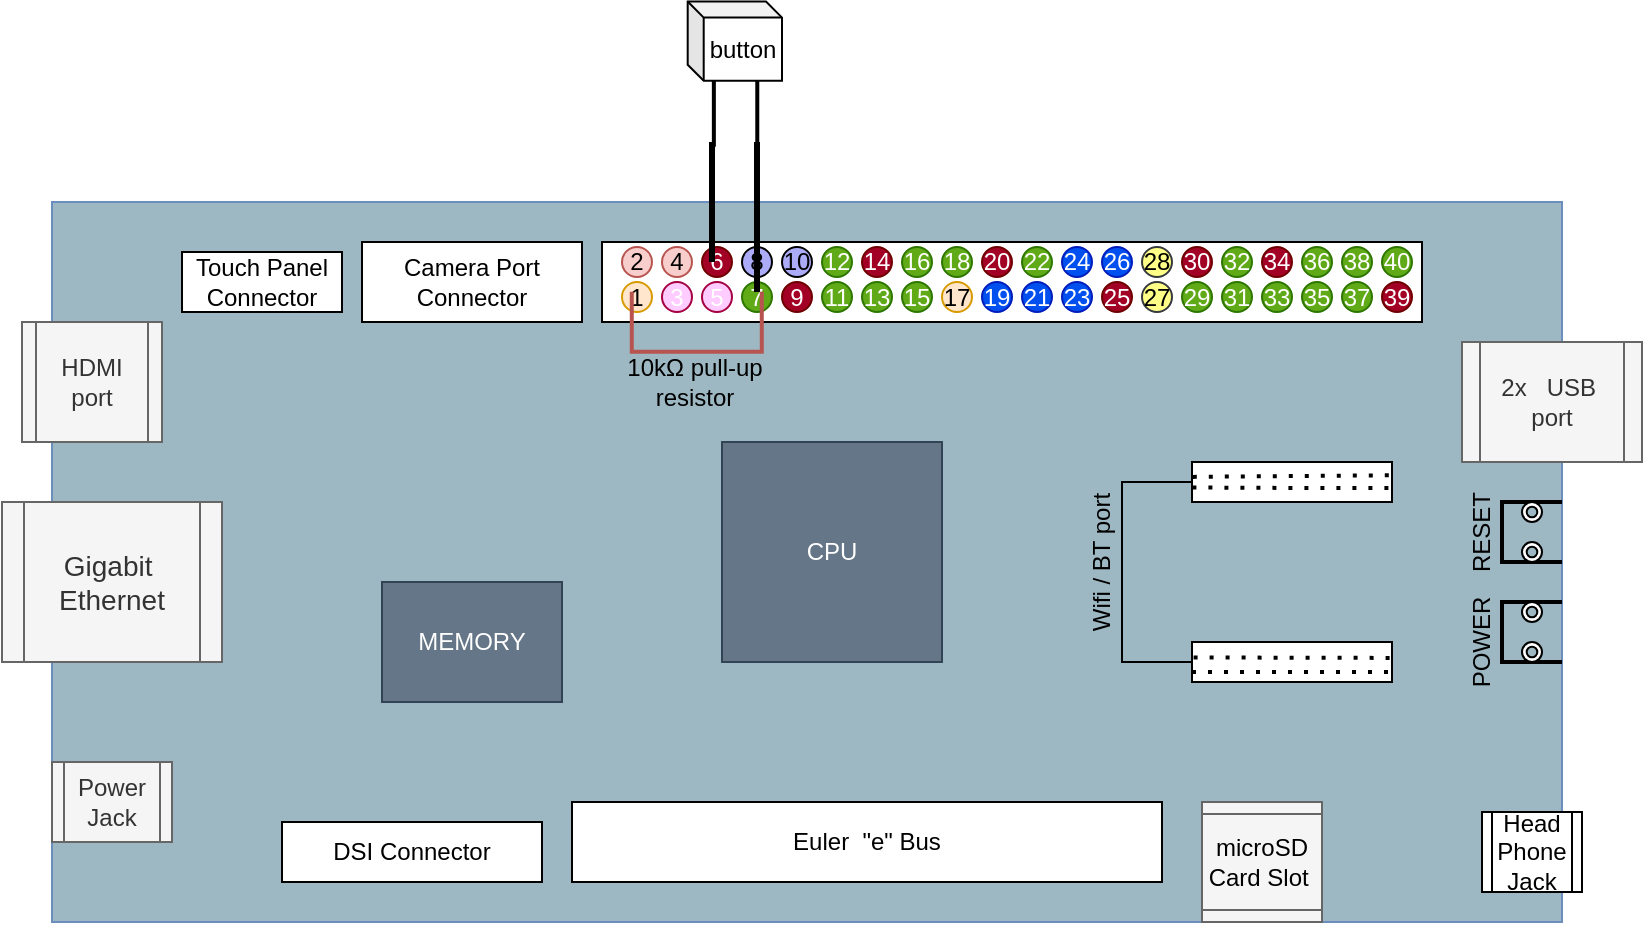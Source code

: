 <mxfile version="24.7.7">
  <diagram name="Sayfa -1" id="_t6wodr2yXOrah_Njx3o">
    <mxGraphModel dx="1098" dy="565" grid="1" gridSize="10" guides="1" tooltips="1" connect="1" arrows="1" fold="1" page="1" pageScale="1" pageWidth="700" pageHeight="1000" math="0" shadow="0">
      <root>
        <mxCell id="0" />
        <mxCell id="1" parent="0" />
        <mxCell id="fNrsDbKslxSLZxUMWyiI-1" value="" style="rounded=0;whiteSpace=wrap;html=1;fillColor=#9db8c3;strokeColor=#6c8ebf;fillStyle=auto;" parent="1" vertex="1">
          <mxGeometry x="345" y="220" width="755" height="360" as="geometry" />
        </mxCell>
        <mxCell id="fNrsDbKslxSLZxUMWyiI-4" value="CPU" style="rounded=0;whiteSpace=wrap;html=1;fillColor=#647687;fontColor=#ffffff;strokeColor=#314354;" parent="1" vertex="1">
          <mxGeometry x="680" y="340" width="110" height="110" as="geometry" />
        </mxCell>
        <mxCell id="fNrsDbKslxSLZxUMWyiI-5" value="MEMORY" style="rounded=0;whiteSpace=wrap;html=1;fillColor=#647687;fontColor=#ffffff;strokeColor=#314354;" parent="1" vertex="1">
          <mxGeometry x="510" y="410" width="90" height="60" as="geometry" />
        </mxCell>
        <mxCell id="fNrsDbKslxSLZxUMWyiI-8" value="&lt;font style=&quot;font-size: 14px;&quot;&gt;Gigabit&amp;nbsp;&lt;/font&gt;&lt;div style=&quot;font-size: 14px;&quot;&gt;&lt;font style=&quot;font-size: 14px;&quot;&gt;Ethernet&lt;/font&gt;&lt;/div&gt;" style="shape=process;whiteSpace=wrap;html=1;backgroundOutline=1;fillColor=#f5f5f5;fontColor=#333333;strokeColor=#666666;" parent="1" vertex="1">
          <mxGeometry x="320" y="370" width="110" height="80" as="geometry" />
        </mxCell>
        <mxCell id="AjazuvHJguhdtb-6_XPz-1" value="Power Jack" style="shape=process;whiteSpace=wrap;html=1;backgroundOutline=1;fillColor=#f5f5f5;fontColor=#333333;strokeColor=#666666;" vertex="1" parent="1">
          <mxGeometry x="345" y="500" width="60" height="40" as="geometry" />
        </mxCell>
        <mxCell id="AjazuvHJguhdtb-6_XPz-2" value="HDMI port" style="shape=process;whiteSpace=wrap;html=1;backgroundOutline=1;fillColor=#f5f5f5;fontColor=#333333;strokeColor=#666666;" vertex="1" parent="1">
          <mxGeometry x="330" y="280" width="70" height="60" as="geometry" />
        </mxCell>
        <mxCell id="AjazuvHJguhdtb-6_XPz-3" value="Touch Panel Connector" style="rounded=0;whiteSpace=wrap;html=1;" vertex="1" parent="1">
          <mxGeometry x="410" y="245" width="80" height="30" as="geometry" />
        </mxCell>
        <mxCell id="AjazuvHJguhdtb-6_XPz-4" value="Camera Port Connector" style="rounded=0;whiteSpace=wrap;html=1;" vertex="1" parent="1">
          <mxGeometry x="500" y="240" width="110" height="40" as="geometry" />
        </mxCell>
        <mxCell id="AjazuvHJguhdtb-6_XPz-5" value="" style="rounded=0;whiteSpace=wrap;html=1;" vertex="1" parent="1">
          <mxGeometry x="620" y="240" width="410" height="40" as="geometry" />
        </mxCell>
        <mxCell id="AjazuvHJguhdtb-6_XPz-6" value="2" style="ellipse;whiteSpace=wrap;html=1;aspect=fixed;fillColor=#f8cecc;strokeColor=#b85450;" vertex="1" parent="1">
          <mxGeometry x="630" y="242.5" width="15" height="15" as="geometry" />
        </mxCell>
        <mxCell id="AjazuvHJguhdtb-6_XPz-30" value="4" style="ellipse;whiteSpace=wrap;html=1;aspect=fixed;fillColor=#f8cecc;strokeColor=#b85450;" vertex="1" parent="1">
          <mxGeometry x="650" y="242.5" width="15" height="15" as="geometry" />
        </mxCell>
        <mxCell id="AjazuvHJguhdtb-6_XPz-31" value="6" style="ellipse;whiteSpace=wrap;html=1;aspect=fixed;fillColor=#a20025;fontColor=#ffffff;strokeColor=#6F0000;" vertex="1" parent="1">
          <mxGeometry x="670" y="242.5" width="15" height="15" as="geometry" />
        </mxCell>
        <mxCell id="AjazuvHJguhdtb-6_XPz-32" value="8" style="ellipse;whiteSpace=wrap;html=1;aspect=fixed;fillColor=#ababf7;" vertex="1" parent="1">
          <mxGeometry x="690" y="242.5" width="15" height="15" as="geometry" />
        </mxCell>
        <mxCell id="AjazuvHJguhdtb-6_XPz-33" value="10" style="ellipse;whiteSpace=wrap;html=1;aspect=fixed;fillColor=#ababf7;" vertex="1" parent="1">
          <mxGeometry x="710" y="242.5" width="15" height="15" as="geometry" />
        </mxCell>
        <mxCell id="AjazuvHJguhdtb-6_XPz-34" value="17" style="ellipse;whiteSpace=wrap;html=1;aspect=fixed;fillColor=#ffe6cc;strokeColor=#d79b00;" vertex="1" parent="1">
          <mxGeometry x="790" y="260" width="15" height="15" as="geometry" />
        </mxCell>
        <mxCell id="AjazuvHJguhdtb-6_XPz-35" value="11" style="ellipse;whiteSpace=wrap;html=1;aspect=fixed;fillColor=#60a917;fontColor=#ffffff;strokeColor=#2D7600;" vertex="1" parent="1">
          <mxGeometry x="730" y="260" width="15" height="15" as="geometry" />
        </mxCell>
        <mxCell id="AjazuvHJguhdtb-6_XPz-36" value="12" style="ellipse;whiteSpace=wrap;html=1;aspect=fixed;fillColor=#60a917;fontColor=#ffffff;strokeColor=#2D7600;" vertex="1" parent="1">
          <mxGeometry x="730" y="242.5" width="15" height="15" as="geometry" />
        </mxCell>
        <mxCell id="AjazuvHJguhdtb-6_XPz-37" value="13" style="ellipse;whiteSpace=wrap;html=1;aspect=fixed;fillColor=#60a917;fontColor=#ffffff;strokeColor=#2D7600;" vertex="1" parent="1">
          <mxGeometry x="750" y="260" width="15" height="15" as="geometry" />
        </mxCell>
        <mxCell id="AjazuvHJguhdtb-6_XPz-38" value="15" style="ellipse;whiteSpace=wrap;html=1;aspect=fixed;fillColor=#60a917;fontColor=#ffffff;strokeColor=#2D7600;" vertex="1" parent="1">
          <mxGeometry x="770" y="260" width="15" height="15" as="geometry" />
        </mxCell>
        <mxCell id="AjazuvHJguhdtb-6_XPz-39" value="1" style="ellipse;whiteSpace=wrap;html=1;aspect=fixed;fillColor=#ffe6cc;strokeColor=#d79b00;" vertex="1" parent="1">
          <mxGeometry x="630" y="260" width="15" height="15" as="geometry" />
        </mxCell>
        <mxCell id="AjazuvHJguhdtb-6_XPz-40" value="3" style="ellipse;whiteSpace=wrap;html=1;aspect=fixed;fillColor=#feccff;strokeColor=#A50040;fontColor=#ffffff;" vertex="1" parent="1">
          <mxGeometry x="650" y="260" width="15" height="15" as="geometry" />
        </mxCell>
        <mxCell id="AjazuvHJguhdtb-6_XPz-41" value="5" style="ellipse;whiteSpace=wrap;html=1;aspect=fixed;fillColor=#feccff;strokeColor=#A50040;fontColor=#ffffff;" vertex="1" parent="1">
          <mxGeometry x="670" y="260" width="15" height="15" as="geometry" />
        </mxCell>
        <mxCell id="AjazuvHJguhdtb-6_XPz-42" value="7" style="ellipse;whiteSpace=wrap;html=1;aspect=fixed;fillColor=#60a917;fontColor=#ffffff;strokeColor=#2D7600;" vertex="1" parent="1">
          <mxGeometry x="690" y="260" width="15" height="15" as="geometry" />
        </mxCell>
        <mxCell id="AjazuvHJguhdtb-6_XPz-43" value="9" style="ellipse;whiteSpace=wrap;html=1;aspect=fixed;fillColor=#a20025;fontColor=#ffffff;strokeColor=#6F0000;" vertex="1" parent="1">
          <mxGeometry x="710" y="260" width="15" height="15" as="geometry" />
        </mxCell>
        <mxCell id="AjazuvHJguhdtb-6_XPz-45" value="14" style="ellipse;whiteSpace=wrap;html=1;aspect=fixed;fillColor=#a20025;fontColor=#ffffff;strokeColor=#6F0000;" vertex="1" parent="1">
          <mxGeometry x="750" y="242.5" width="15" height="15" as="geometry" />
        </mxCell>
        <mxCell id="AjazuvHJguhdtb-6_XPz-46" value="18" style="ellipse;whiteSpace=wrap;html=1;aspect=fixed;fillColor=#60a917;fontColor=#ffffff;strokeColor=#2D7600;" vertex="1" parent="1">
          <mxGeometry x="790" y="242.5" width="15" height="15" as="geometry" />
        </mxCell>
        <mxCell id="AjazuvHJguhdtb-6_XPz-47" value="16" style="ellipse;whiteSpace=wrap;html=1;aspect=fixed;fillColor=#60a917;fontColor=#ffffff;strokeColor=#2D7600;" vertex="1" parent="1">
          <mxGeometry x="770" y="242.5" width="15" height="15" as="geometry" />
        </mxCell>
        <mxCell id="AjazuvHJguhdtb-6_XPz-48" value="20" style="ellipse;whiteSpace=wrap;html=1;aspect=fixed;fillColor=#a20025;fontColor=#ffffff;strokeColor=#6F0000;" vertex="1" parent="1">
          <mxGeometry x="810" y="242.5" width="15" height="15" as="geometry" />
        </mxCell>
        <mxCell id="AjazuvHJguhdtb-6_XPz-49" value="19" style="ellipse;whiteSpace=wrap;html=1;aspect=fixed;fillColor=#0050ef;fontColor=#ffffff;strokeColor=#001DBC;" vertex="1" parent="1">
          <mxGeometry x="810" y="260" width="15" height="15" as="geometry" />
        </mxCell>
        <mxCell id="AjazuvHJguhdtb-6_XPz-50" value="21" style="ellipse;whiteSpace=wrap;html=1;aspect=fixed;fillColor=#0050ef;fontColor=#ffffff;strokeColor=#001DBC;" vertex="1" parent="1">
          <mxGeometry x="830" y="260" width="15" height="15" as="geometry" />
        </mxCell>
        <mxCell id="AjazuvHJguhdtb-6_XPz-51" value="23" style="ellipse;whiteSpace=wrap;html=1;aspect=fixed;fillColor=#0050ef;fontColor=#ffffff;strokeColor=#001DBC;" vertex="1" parent="1">
          <mxGeometry x="850" y="260" width="15" height="15" as="geometry" />
        </mxCell>
        <mxCell id="AjazuvHJguhdtb-6_XPz-52" value="25" style="ellipse;whiteSpace=wrap;html=1;aspect=fixed;fillColor=#a20025;fontColor=#ffffff;strokeColor=#6F0000;" vertex="1" parent="1">
          <mxGeometry x="870" y="260" width="15" height="15" as="geometry" />
        </mxCell>
        <mxCell id="AjazuvHJguhdtb-6_XPz-54" value="26" style="ellipse;whiteSpace=wrap;html=1;aspect=fixed;fillColor=#0050ef;fontColor=#ffffff;strokeColor=#001DBC;" vertex="1" parent="1">
          <mxGeometry x="870" y="242.5" width="15" height="15" as="geometry" />
        </mxCell>
        <mxCell id="AjazuvHJguhdtb-6_XPz-55" value="27" style="ellipse;whiteSpace=wrap;html=1;aspect=fixed;fillColor=#ffff88;strokeColor=#36393d;" vertex="1" parent="1">
          <mxGeometry x="890" y="260" width="15" height="15" as="geometry" />
        </mxCell>
        <mxCell id="AjazuvHJguhdtb-6_XPz-56" value="29" style="ellipse;whiteSpace=wrap;html=1;aspect=fixed;fillColor=#60a917;fontColor=#ffffff;strokeColor=#2D7600;" vertex="1" parent="1">
          <mxGeometry x="910" y="260" width="15" height="15" as="geometry" />
        </mxCell>
        <mxCell id="AjazuvHJguhdtb-6_XPz-57" value="31" style="ellipse;whiteSpace=wrap;html=1;aspect=fixed;fillColor=#60a917;fontColor=#ffffff;strokeColor=#2D7600;" vertex="1" parent="1">
          <mxGeometry x="930" y="260" width="15" height="15" as="geometry" />
        </mxCell>
        <mxCell id="AjazuvHJguhdtb-6_XPz-58" value="33" style="ellipse;whiteSpace=wrap;html=1;aspect=fixed;fillColor=#60a917;fontColor=#ffffff;strokeColor=#2D7600;" vertex="1" parent="1">
          <mxGeometry x="950" y="260" width="15" height="15" as="geometry" />
        </mxCell>
        <mxCell id="AjazuvHJguhdtb-6_XPz-59" value="35" style="ellipse;whiteSpace=wrap;html=1;aspect=fixed;fillColor=#60a917;fontColor=#ffffff;strokeColor=#2D7600;" vertex="1" parent="1">
          <mxGeometry x="970" y="260" width="15" height="15" as="geometry" />
        </mxCell>
        <mxCell id="AjazuvHJguhdtb-6_XPz-60" value="24" style="ellipse;whiteSpace=wrap;html=1;aspect=fixed;fillColor=#0050ef;fontColor=#ffffff;strokeColor=#001DBC;" vertex="1" parent="1">
          <mxGeometry x="850" y="242.5" width="15" height="15" as="geometry" />
        </mxCell>
        <mxCell id="AjazuvHJguhdtb-6_XPz-61" value="22" style="ellipse;whiteSpace=wrap;html=1;aspect=fixed;fillColor=#60a917;fontColor=#ffffff;strokeColor=#2D7600;" vertex="1" parent="1">
          <mxGeometry x="830" y="242.5" width="15" height="15" as="geometry" />
        </mxCell>
        <mxCell id="AjazuvHJguhdtb-6_XPz-62" value="28" style="ellipse;whiteSpace=wrap;html=1;aspect=fixed;fillColor=#ffff88;strokeColor=#36393d;" vertex="1" parent="1">
          <mxGeometry x="890" y="242.5" width="15" height="15" as="geometry" />
        </mxCell>
        <mxCell id="AjazuvHJguhdtb-6_XPz-63" value="30" style="ellipse;whiteSpace=wrap;html=1;aspect=fixed;fillColor=#a20025;fontColor=#ffffff;strokeColor=#6F0000;" vertex="1" parent="1">
          <mxGeometry x="910" y="242.5" width="15" height="15" as="geometry" />
        </mxCell>
        <mxCell id="AjazuvHJguhdtb-6_XPz-64" value="34" style="ellipse;whiteSpace=wrap;html=1;aspect=fixed;fillColor=#a20025;fontColor=#ffffff;strokeColor=#6F0000;" vertex="1" parent="1">
          <mxGeometry x="950" y="242.5" width="15" height="15" as="geometry" />
        </mxCell>
        <mxCell id="AjazuvHJguhdtb-6_XPz-65" value="36" style="ellipse;whiteSpace=wrap;html=1;aspect=fixed;fillColor=#60a917;fontColor=#ffffff;strokeColor=#2D7600;" vertex="1" parent="1">
          <mxGeometry x="970" y="242.5" width="15" height="15" as="geometry" />
        </mxCell>
        <mxCell id="AjazuvHJguhdtb-6_XPz-66" value="37" style="ellipse;whiteSpace=wrap;html=1;aspect=fixed;fillColor=#60a917;fontColor=#ffffff;strokeColor=#2D7600;" vertex="1" parent="1">
          <mxGeometry x="990" y="260" width="15" height="15" as="geometry" />
        </mxCell>
        <mxCell id="AjazuvHJguhdtb-6_XPz-67" value="38" style="ellipse;whiteSpace=wrap;html=1;aspect=fixed;fillColor=#60a917;fontColor=#ffffff;strokeColor=#2D7600;" vertex="1" parent="1">
          <mxGeometry x="990" y="242.5" width="15" height="15" as="geometry" />
        </mxCell>
        <mxCell id="AjazuvHJguhdtb-6_XPz-68" value="40" style="ellipse;whiteSpace=wrap;html=1;aspect=fixed;fillColor=#60a917;fontColor=#ffffff;strokeColor=#2D7600;" vertex="1" parent="1">
          <mxGeometry x="1010" y="242.5" width="15" height="15" as="geometry" />
        </mxCell>
        <mxCell id="AjazuvHJguhdtb-6_XPz-69" value="39" style="ellipse;whiteSpace=wrap;html=1;aspect=fixed;fillColor=#a20025;fontColor=#ffffff;strokeColor=#6F0000;" vertex="1" parent="1">
          <mxGeometry x="1010" y="260" width="15" height="15" as="geometry" />
        </mxCell>
        <mxCell id="AjazuvHJguhdtb-6_XPz-71" value="32" style="ellipse;whiteSpace=wrap;html=1;aspect=fixed;fillColor=#60a917;fontColor=#ffffff;strokeColor=#2D7600;" vertex="1" parent="1">
          <mxGeometry x="930" y="242.5" width="15" height="15" as="geometry" />
        </mxCell>
        <mxCell id="AjazuvHJguhdtb-6_XPz-101" value="DSI Connector" style="rounded=0;whiteSpace=wrap;html=1;" vertex="1" parent="1">
          <mxGeometry x="460" y="530" width="130" height="30" as="geometry" />
        </mxCell>
        <mxCell id="AjazuvHJguhdtb-6_XPz-102" value="Euler&amp;nbsp; &quot;e&quot; Bus" style="rounded=0;whiteSpace=wrap;html=1;" vertex="1" parent="1">
          <mxGeometry x="605" y="520" width="295" height="40" as="geometry" />
        </mxCell>
        <mxCell id="AjazuvHJguhdtb-6_XPz-103" value="" style="shape=process;whiteSpace=wrap;html=1;backgroundOutline=1;rotation=90;fillColor=#f5f5f5;fontColor=#333333;strokeColor=#666666;" vertex="1" parent="1">
          <mxGeometry x="920" y="520" width="60" height="60" as="geometry" />
        </mxCell>
        <mxCell id="AjazuvHJguhdtb-6_XPz-104" value="microSD Card Slot&amp;nbsp;" style="text;html=1;align=center;verticalAlign=middle;whiteSpace=wrap;rounded=0;" vertex="1" parent="1">
          <mxGeometry x="920" y="545" width="60" height="10" as="geometry" />
        </mxCell>
        <mxCell id="AjazuvHJguhdtb-6_XPz-105" value="2x&amp;nbsp; &amp;nbsp;USB&amp;nbsp;&lt;div&gt;port&lt;/div&gt;" style="shape=process;whiteSpace=wrap;html=1;backgroundOutline=1;fillColor=#f5f5f5;fontColor=#333333;strokeColor=#666666;" vertex="1" parent="1">
          <mxGeometry x="1050" y="290" width="90" height="60" as="geometry" />
        </mxCell>
        <mxCell id="AjazuvHJguhdtb-6_XPz-111" value="" style="strokeWidth=2;html=1;shape=mxgraph.flowchart.annotation_1;align=left;pointerEvents=1;" vertex="1" parent="1">
          <mxGeometry x="1070" y="370" width="30" height="30" as="geometry" />
        </mxCell>
        <mxCell id="AjazuvHJguhdtb-6_XPz-106" value="" style="verticalLabelPosition=bottom;verticalAlign=top;html=1;shape=mxgraph.basic.donut;dx=2.34;" vertex="1" parent="1">
          <mxGeometry x="1080" y="370" width="10" height="10" as="geometry" />
        </mxCell>
        <mxCell id="AjazuvHJguhdtb-6_XPz-107" value="" style="verticalLabelPosition=bottom;verticalAlign=top;html=1;shape=mxgraph.basic.donut;dx=2.34;" vertex="1" parent="1">
          <mxGeometry x="1080" y="390" width="10" height="10" as="geometry" />
        </mxCell>
        <mxCell id="AjazuvHJguhdtb-6_XPz-112" value="" style="strokeWidth=2;html=1;shape=mxgraph.flowchart.annotation_1;align=left;pointerEvents=1;" vertex="1" parent="1">
          <mxGeometry x="1070" y="420" width="30" height="30" as="geometry" />
        </mxCell>
        <mxCell id="AjazuvHJguhdtb-6_XPz-108" value="" style="verticalLabelPosition=bottom;verticalAlign=top;html=1;shape=mxgraph.basic.donut;dx=2.34;" vertex="1" parent="1">
          <mxGeometry x="1080" y="420" width="10" height="10" as="geometry" />
        </mxCell>
        <mxCell id="AjazuvHJguhdtb-6_XPz-110" value="" style="verticalLabelPosition=bottom;verticalAlign=top;html=1;shape=mxgraph.basic.donut;dx=2.34;" vertex="1" parent="1">
          <mxGeometry x="1080" y="440" width="10" height="10" as="geometry" />
        </mxCell>
        <mxCell id="AjazuvHJguhdtb-6_XPz-114" value="POWER" style="text;html=1;align=center;verticalAlign=middle;whiteSpace=wrap;rounded=0;rotation=-90;" vertex="1" parent="1">
          <mxGeometry x="1040" y="425" width="40" height="30" as="geometry" />
        </mxCell>
        <mxCell id="AjazuvHJguhdtb-6_XPz-116" value="RESET" style="text;html=1;align=center;verticalAlign=middle;whiteSpace=wrap;rounded=0;rotation=-90;" vertex="1" parent="1">
          <mxGeometry x="1030" y="370" width="60" height="30" as="geometry" />
        </mxCell>
        <mxCell id="AjazuvHJguhdtb-6_XPz-117" value="Head Phone Jack" style="shape=process;whiteSpace=wrap;html=1;backgroundOutline=1;" vertex="1" parent="1">
          <mxGeometry x="1060" y="525" width="50" height="40" as="geometry" />
        </mxCell>
        <mxCell id="AjazuvHJguhdtb-6_XPz-118" value="" style="rounded=0;whiteSpace=wrap;html=1;" vertex="1" parent="1">
          <mxGeometry x="915" y="350" width="100" height="20" as="geometry" />
        </mxCell>
        <mxCell id="AjazuvHJguhdtb-6_XPz-120" value="" style="rounded=0;whiteSpace=wrap;html=1;" vertex="1" parent="1">
          <mxGeometry x="915" y="440" width="100" height="20" as="geometry" />
        </mxCell>
        <mxCell id="AjazuvHJguhdtb-6_XPz-121" value="" style="endArrow=none;html=1;rounded=0;entryX=0;entryY=0.5;entryDx=0;entryDy=0;" edge="1" parent="1" source="AjazuvHJguhdtb-6_XPz-120" target="AjazuvHJguhdtb-6_XPz-118">
          <mxGeometry width="50" height="50" relative="1" as="geometry">
            <mxPoint x="950" y="390" as="sourcePoint" />
            <mxPoint x="1000" y="340" as="targetPoint" />
            <Array as="points">
              <mxPoint x="880" y="450" />
              <mxPoint x="880" y="400" />
              <mxPoint x="880" y="360" />
            </Array>
          </mxGeometry>
        </mxCell>
        <mxCell id="AjazuvHJguhdtb-6_XPz-122" value="" style="endArrow=none;dashed=1;html=1;dashPattern=1 3;strokeWidth=2;rounded=0;exitX=0.004;exitY=0.372;exitDx=0;exitDy=0;entryX=1.002;entryY=0.331;entryDx=0;entryDy=0;entryPerimeter=0;exitPerimeter=0;" edge="1" parent="1" source="AjazuvHJguhdtb-6_XPz-118" target="AjazuvHJguhdtb-6_XPz-118">
          <mxGeometry width="50" height="50" relative="1" as="geometry">
            <mxPoint x="950" y="390" as="sourcePoint" />
            <mxPoint x="1000" y="340" as="targetPoint" />
            <Array as="points" />
          </mxGeometry>
        </mxCell>
        <mxCell id="AjazuvHJguhdtb-6_XPz-123" value="" style="endArrow=none;dashed=1;html=1;dashPattern=1 3;strokeWidth=2;rounded=0;exitX=0.008;exitY=0.387;exitDx=0;exitDy=0;entryX=1.008;entryY=0.398;entryDx=0;entryDy=0;entryPerimeter=0;exitPerimeter=0;" edge="1" parent="1" source="AjazuvHJguhdtb-6_XPz-120" target="AjazuvHJguhdtb-6_XPz-120">
          <mxGeometry width="50" height="50" relative="1" as="geometry">
            <mxPoint x="925" y="370" as="sourcePoint" />
            <mxPoint x="1025" y="370" as="targetPoint" />
            <Array as="points" />
          </mxGeometry>
        </mxCell>
        <mxCell id="AjazuvHJguhdtb-6_XPz-124" value="" style="endArrow=none;dashed=1;html=1;dashPattern=1 3;strokeWidth=2;rounded=0;exitX=0.002;exitY=0.638;exitDx=0;exitDy=0;entryX=0.999;entryY=0.65;entryDx=0;entryDy=0;entryPerimeter=0;exitPerimeter=0;" edge="1" parent="1" source="AjazuvHJguhdtb-6_XPz-118" target="AjazuvHJguhdtb-6_XPz-118">
          <mxGeometry width="50" height="50" relative="1" as="geometry">
            <mxPoint x="925" y="370" as="sourcePoint" />
            <mxPoint x="1025" y="370" as="targetPoint" />
            <Array as="points">
              <mxPoint x="970" y="363" />
            </Array>
          </mxGeometry>
        </mxCell>
        <mxCell id="AjazuvHJguhdtb-6_XPz-125" value="" style="endArrow=none;dashed=1;html=1;dashPattern=1 3;strokeWidth=2;rounded=0;exitX=0;exitY=0.75;exitDx=0;exitDy=0;entryX=1;entryY=0.75;entryDx=0;entryDy=0;" edge="1" parent="1" source="AjazuvHJguhdtb-6_XPz-120" target="AjazuvHJguhdtb-6_XPz-120">
          <mxGeometry width="50" height="50" relative="1" as="geometry">
            <mxPoint x="925" y="373" as="sourcePoint" />
            <mxPoint x="1025" y="373" as="targetPoint" />
            <Array as="points" />
          </mxGeometry>
        </mxCell>
        <mxCell id="AjazuvHJguhdtb-6_XPz-126" value="Wifi / BT port" style="text;html=1;align=center;verticalAlign=middle;whiteSpace=wrap;rounded=0;rotation=-90;" vertex="1" parent="1">
          <mxGeometry x="830" y="385" width="80" height="30" as="geometry" />
        </mxCell>
        <mxCell id="AjazuvHJguhdtb-6_XPz-131" value="" style="strokeWidth=2;html=1;shape=mxgraph.flowchart.annotation_1;align=left;pointerEvents=1;rotation=90;" vertex="1" parent="1">
          <mxGeometry x="660" y="154.79" width="53.57" height="21.71" as="geometry" />
        </mxCell>
        <mxCell id="AjazuvHJguhdtb-6_XPz-129" value="button" style="shape=cube;whiteSpace=wrap;html=1;boundedLbl=1;backgroundOutline=1;darkOpacity=0.05;darkOpacity2=0.1;size=8;rotation=0;" vertex="1" parent="1">
          <mxGeometry x="662.85" y="119.79" width="47.15" height="39.57" as="geometry" />
        </mxCell>
        <mxCell id="AjazuvHJguhdtb-6_XPz-138" value="" style="line;strokeWidth=3;html=1;rotation=-90;" vertex="1" parent="1">
          <mxGeometry x="645" y="205" width="60" height="30" as="geometry" />
        </mxCell>
        <mxCell id="AjazuvHJguhdtb-6_XPz-139" value="" style="line;strokeWidth=3;html=1;rotation=-90;" vertex="1" parent="1">
          <mxGeometry x="660" y="212.5" width="75" height="30" as="geometry" />
        </mxCell>
        <mxCell id="AjazuvHJguhdtb-6_XPz-141" value="" style="strokeWidth=2;html=1;shape=mxgraph.flowchart.annotation_1;align=left;pointerEvents=1;rotation=-90;fillColor=#f8cecc;strokeColor=#b85450;" vertex="1" parent="1">
          <mxGeometry x="652.39" y="247.39" width="30" height="65" as="geometry" />
        </mxCell>
        <mxCell id="AjazuvHJguhdtb-6_XPz-142" value="10kΩ&amp;nbsp;&lt;span style=&quot;background-color: initial;&quot;&gt;pull-up resistor&lt;/span&gt;" style="text;html=1;align=center;verticalAlign=middle;whiteSpace=wrap;rounded=0;" vertex="1" parent="1">
          <mxGeometry x="622.61" y="300" width="87.39" height="20" as="geometry" />
        </mxCell>
      </root>
    </mxGraphModel>
  </diagram>
</mxfile>
